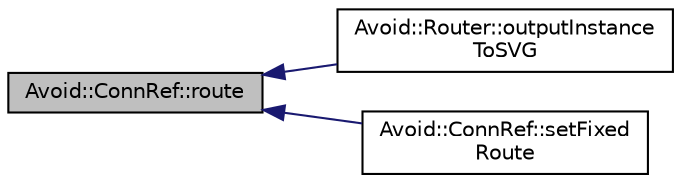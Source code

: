 digraph "Avoid::ConnRef::route"
{
  edge [fontname="Helvetica",fontsize="10",labelfontname="Helvetica",labelfontsize="10"];
  node [fontname="Helvetica",fontsize="10",shape=record];
  rankdir="LR";
  Node1 [label="Avoid::ConnRef::route",height=0.2,width=0.4,color="black", fillcolor="grey75", style="filled", fontcolor="black"];
  Node1 -> Node2 [dir="back",color="midnightblue",fontsize="10",style="solid",fontname="Helvetica"];
  Node2 [label="Avoid::Router::outputInstance\lToSVG",height=0.2,width=0.4,color="black", fillcolor="white", style="filled",URL="$classAvoid_1_1Router.html#a458aae2d6447e0958e4916a8c29bbb47",tooltip="Generates an SVG file containing debug output and code that can be used to regenerate the instance..."];
  Node1 -> Node3 [dir="back",color="midnightblue",fontsize="10",style="solid",fontname="Helvetica"];
  Node3 [label="Avoid::ConnRef::setFixed\lRoute",height=0.2,width=0.4,color="black", fillcolor="white", style="filled",URL="$classAvoid_1_1ConnRef.html#a392eeffe4cdd76267b0d1bb654562382",tooltip="Sets a fixed user-specified route for this connector. "];
}
